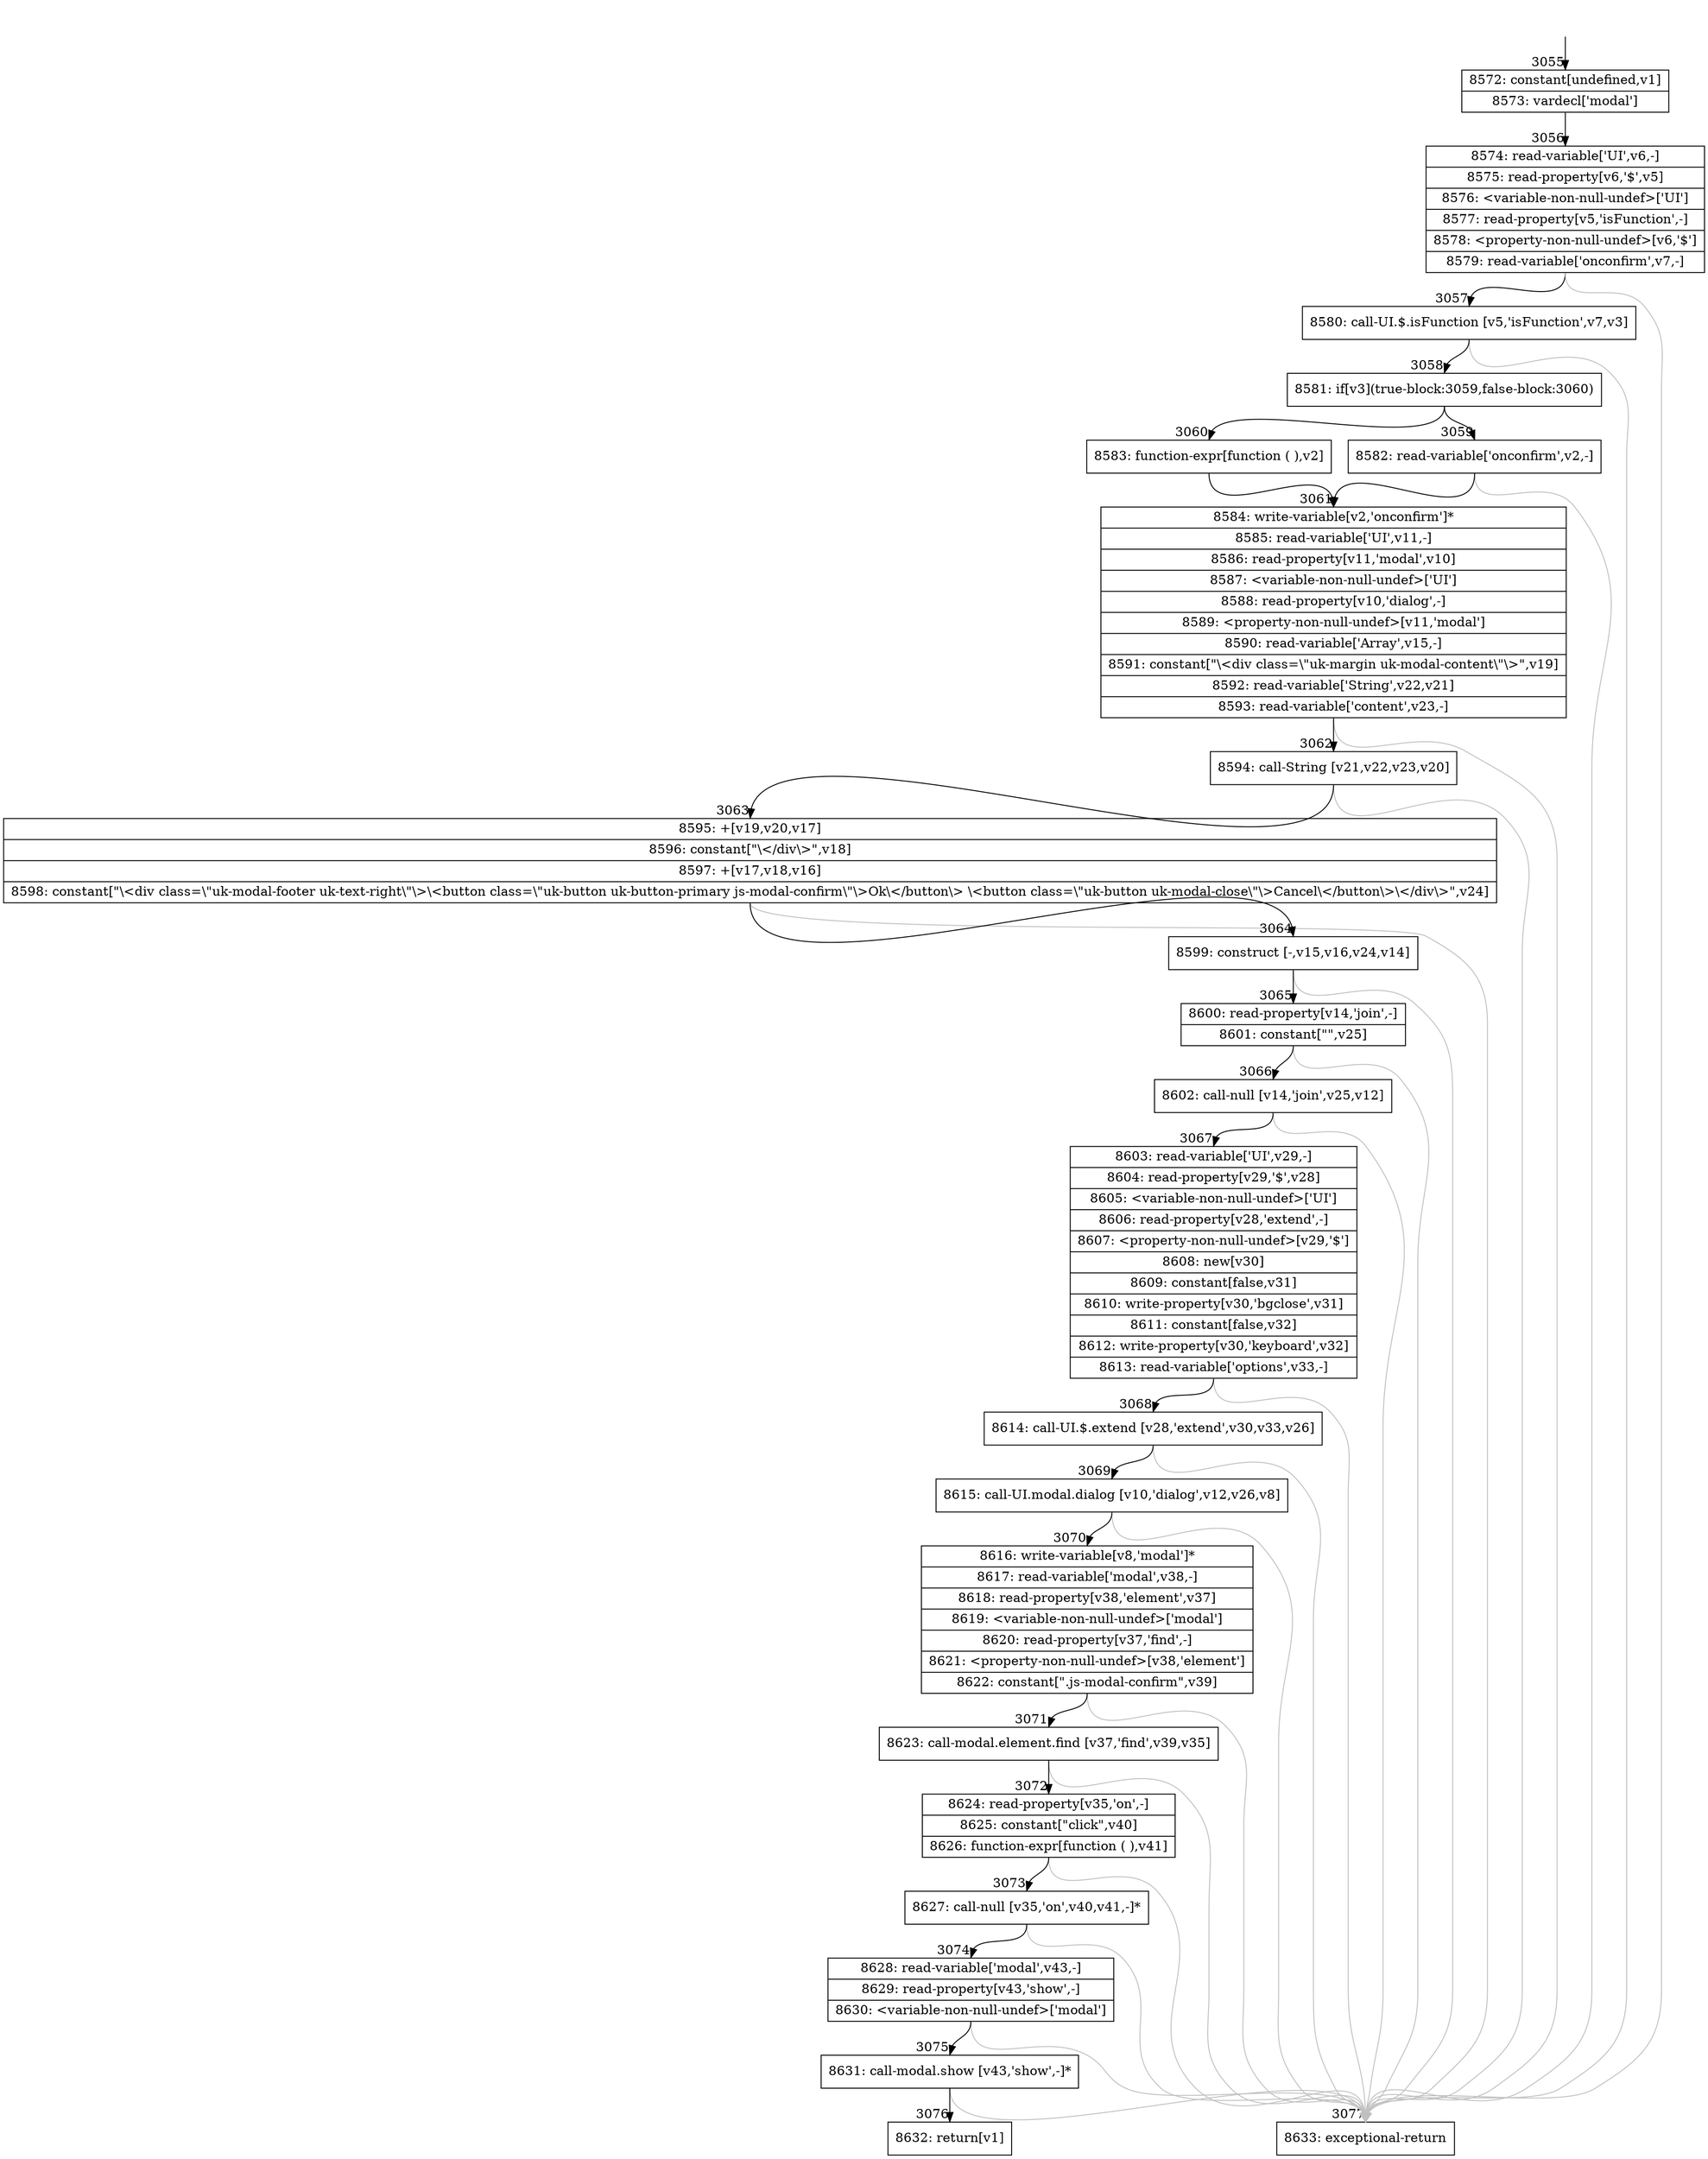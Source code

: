 digraph {
rankdir="TD"
BB_entry234[shape=none,label=""];
BB_entry234 -> BB3055 [tailport=s, headport=n, headlabel="    3055"]
BB3055 [shape=record label="{8572: constant[undefined,v1]|8573: vardecl['modal']}" ] 
BB3055 -> BB3056 [tailport=s, headport=n, headlabel="      3056"]
BB3056 [shape=record label="{8574: read-variable['UI',v6,-]|8575: read-property[v6,'$',v5]|8576: \<variable-non-null-undef\>['UI']|8577: read-property[v5,'isFunction',-]|8578: \<property-non-null-undef\>[v6,'$']|8579: read-variable['onconfirm',v7,-]}" ] 
BB3056 -> BB3057 [tailport=s, headport=n, headlabel="      3057"]
BB3056 -> BB3077 [tailport=s, headport=n, color=gray, headlabel="      3077"]
BB3057 [shape=record label="{8580: call-UI.$.isFunction [v5,'isFunction',v7,v3]}" ] 
BB3057 -> BB3058 [tailport=s, headport=n, headlabel="      3058"]
BB3057 -> BB3077 [tailport=s, headport=n, color=gray]
BB3058 [shape=record label="{8581: if[v3](true-block:3059,false-block:3060)}" ] 
BB3058 -> BB3059 [tailport=s, headport=n, headlabel="      3059"]
BB3058 -> BB3060 [tailport=s, headport=n, headlabel="      3060"]
BB3059 [shape=record label="{8582: read-variable['onconfirm',v2,-]}" ] 
BB3059 -> BB3061 [tailport=s, headport=n, headlabel="      3061"]
BB3059 -> BB3077 [tailport=s, headport=n, color=gray]
BB3060 [shape=record label="{8583: function-expr[function ( ),v2]}" ] 
BB3060 -> BB3061 [tailport=s, headport=n]
BB3061 [shape=record label="{8584: write-variable[v2,'onconfirm']*|8585: read-variable['UI',v11,-]|8586: read-property[v11,'modal',v10]|8587: \<variable-non-null-undef\>['UI']|8588: read-property[v10,'dialog',-]|8589: \<property-non-null-undef\>[v11,'modal']|8590: read-variable['Array',v15,-]|8591: constant[\"\\\<div class=\\\"uk-margin uk-modal-content\\\"\\\>\",v19]|8592: read-variable['String',v22,v21]|8593: read-variable['content',v23,-]}" ] 
BB3061 -> BB3062 [tailport=s, headport=n, headlabel="      3062"]
BB3061 -> BB3077 [tailport=s, headport=n, color=gray]
BB3062 [shape=record label="{8594: call-String [v21,v22,v23,v20]}" ] 
BB3062 -> BB3063 [tailport=s, headport=n, headlabel="      3063"]
BB3062 -> BB3077 [tailport=s, headport=n, color=gray]
BB3063 [shape=record label="{8595: +[v19,v20,v17]|8596: constant[\"\\\</div\\\>\",v18]|8597: +[v17,v18,v16]|8598: constant[\"\\\<div class=\\\"uk-modal-footer uk-text-right\\\"\\\>\\\<button class=\\\"uk-button uk-button-primary js-modal-confirm\\\"\\\>Ok\\\</button\\\> \\\<button class=\\\"uk-button uk-modal-close\\\"\\\>Cancel\\\</button\\\>\\\</div\\\>\",v24]}" ] 
BB3063 -> BB3064 [tailport=s, headport=n, headlabel="      3064"]
BB3063 -> BB3077 [tailport=s, headport=n, color=gray]
BB3064 [shape=record label="{8599: construct [-,v15,v16,v24,v14]}" ] 
BB3064 -> BB3065 [tailport=s, headport=n, headlabel="      3065"]
BB3064 -> BB3077 [tailport=s, headport=n, color=gray]
BB3065 [shape=record label="{8600: read-property[v14,'join',-]|8601: constant[\"\",v25]}" ] 
BB3065 -> BB3066 [tailport=s, headport=n, headlabel="      3066"]
BB3065 -> BB3077 [tailport=s, headport=n, color=gray]
BB3066 [shape=record label="{8602: call-null [v14,'join',v25,v12]}" ] 
BB3066 -> BB3067 [tailport=s, headport=n, headlabel="      3067"]
BB3066 -> BB3077 [tailport=s, headport=n, color=gray]
BB3067 [shape=record label="{8603: read-variable['UI',v29,-]|8604: read-property[v29,'$',v28]|8605: \<variable-non-null-undef\>['UI']|8606: read-property[v28,'extend',-]|8607: \<property-non-null-undef\>[v29,'$']|8608: new[v30]|8609: constant[false,v31]|8610: write-property[v30,'bgclose',v31]|8611: constant[false,v32]|8612: write-property[v30,'keyboard',v32]|8613: read-variable['options',v33,-]}" ] 
BB3067 -> BB3068 [tailport=s, headport=n, headlabel="      3068"]
BB3067 -> BB3077 [tailport=s, headport=n, color=gray]
BB3068 [shape=record label="{8614: call-UI.$.extend [v28,'extend',v30,v33,v26]}" ] 
BB3068 -> BB3069 [tailport=s, headport=n, headlabel="      3069"]
BB3068 -> BB3077 [tailport=s, headport=n, color=gray]
BB3069 [shape=record label="{8615: call-UI.modal.dialog [v10,'dialog',v12,v26,v8]}" ] 
BB3069 -> BB3070 [tailport=s, headport=n, headlabel="      3070"]
BB3069 -> BB3077 [tailport=s, headport=n, color=gray]
BB3070 [shape=record label="{8616: write-variable[v8,'modal']*|8617: read-variable['modal',v38,-]|8618: read-property[v38,'element',v37]|8619: \<variable-non-null-undef\>['modal']|8620: read-property[v37,'find',-]|8621: \<property-non-null-undef\>[v38,'element']|8622: constant[\".js-modal-confirm\",v39]}" ] 
BB3070 -> BB3071 [tailport=s, headport=n, headlabel="      3071"]
BB3070 -> BB3077 [tailport=s, headport=n, color=gray]
BB3071 [shape=record label="{8623: call-modal.element.find [v37,'find',v39,v35]}" ] 
BB3071 -> BB3072 [tailport=s, headport=n, headlabel="      3072"]
BB3071 -> BB3077 [tailport=s, headport=n, color=gray]
BB3072 [shape=record label="{8624: read-property[v35,'on',-]|8625: constant[\"click\",v40]|8626: function-expr[function ( ),v41]}" ] 
BB3072 -> BB3073 [tailport=s, headport=n, headlabel="      3073"]
BB3072 -> BB3077 [tailport=s, headport=n, color=gray]
BB3073 [shape=record label="{8627: call-null [v35,'on',v40,v41,-]*}" ] 
BB3073 -> BB3074 [tailport=s, headport=n, headlabel="      3074"]
BB3073 -> BB3077 [tailport=s, headport=n, color=gray]
BB3074 [shape=record label="{8628: read-variable['modal',v43,-]|8629: read-property[v43,'show',-]|8630: \<variable-non-null-undef\>['modal']}" ] 
BB3074 -> BB3075 [tailport=s, headport=n, headlabel="      3075"]
BB3074 -> BB3077 [tailport=s, headport=n, color=gray]
BB3075 [shape=record label="{8631: call-modal.show [v43,'show',-]*}" ] 
BB3075 -> BB3076 [tailport=s, headport=n, headlabel="      3076"]
BB3075 -> BB3077 [tailport=s, headport=n, color=gray]
BB3076 [shape=record label="{8632: return[v1]}" ] 
BB3077 [shape=record label="{8633: exceptional-return}" ] 
//#$~ 2382
}
